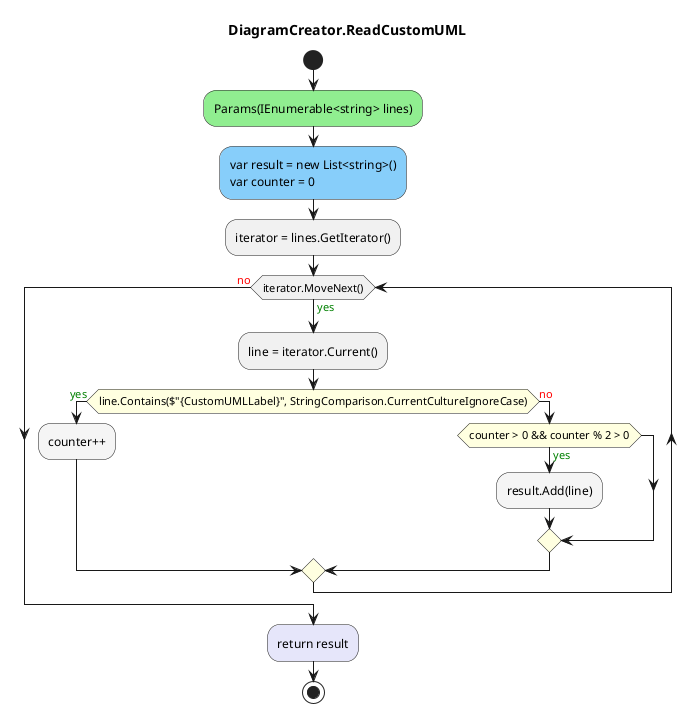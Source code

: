 @startuml DiagramCreator.ReadCustomUML
title DiagramCreator.ReadCustomUML
start
#LightGreen:Params(IEnumerable<string> lines);
#LightSkyBlue:var result = new List<string>()\nvar counter = 0;
:iterator = lines.GetIterator();
while (iterator.MoveNext()) is (<color:green>yes)
  :line = iterator.Current();
    #LightYellow:if (line.Contains($"{CustomUMLLabel}", StringComparison.CurrentCultureIgnoreCase)) then (<color:green>yes)
      #WhiteSmoke:counter++;
      else (<color:red>no)
        #LightYellow:if (counter > 0 && counter % 2 > 0) then (<color:green>yes)
          #WhiteSmoke:result.Add(line);
        endif
    endif
endwhile (<color:red>no)
#Lavender:return result;
stop
@enduml
